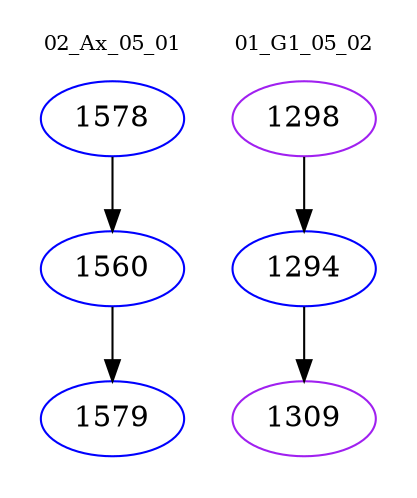 digraph{
subgraph cluster_0 {
color = white
label = "02_Ax_05_01";
fontsize=10;
T0_1578 [label="1578", color="blue"]
T0_1578 -> T0_1560 [color="black"]
T0_1560 [label="1560", color="blue"]
T0_1560 -> T0_1579 [color="black"]
T0_1579 [label="1579", color="blue"]
}
subgraph cluster_1 {
color = white
label = "01_G1_05_02";
fontsize=10;
T1_1298 [label="1298", color="purple"]
T1_1298 -> T1_1294 [color="black"]
T1_1294 [label="1294", color="blue"]
T1_1294 -> T1_1309 [color="black"]
T1_1309 [label="1309", color="purple"]
}
}
